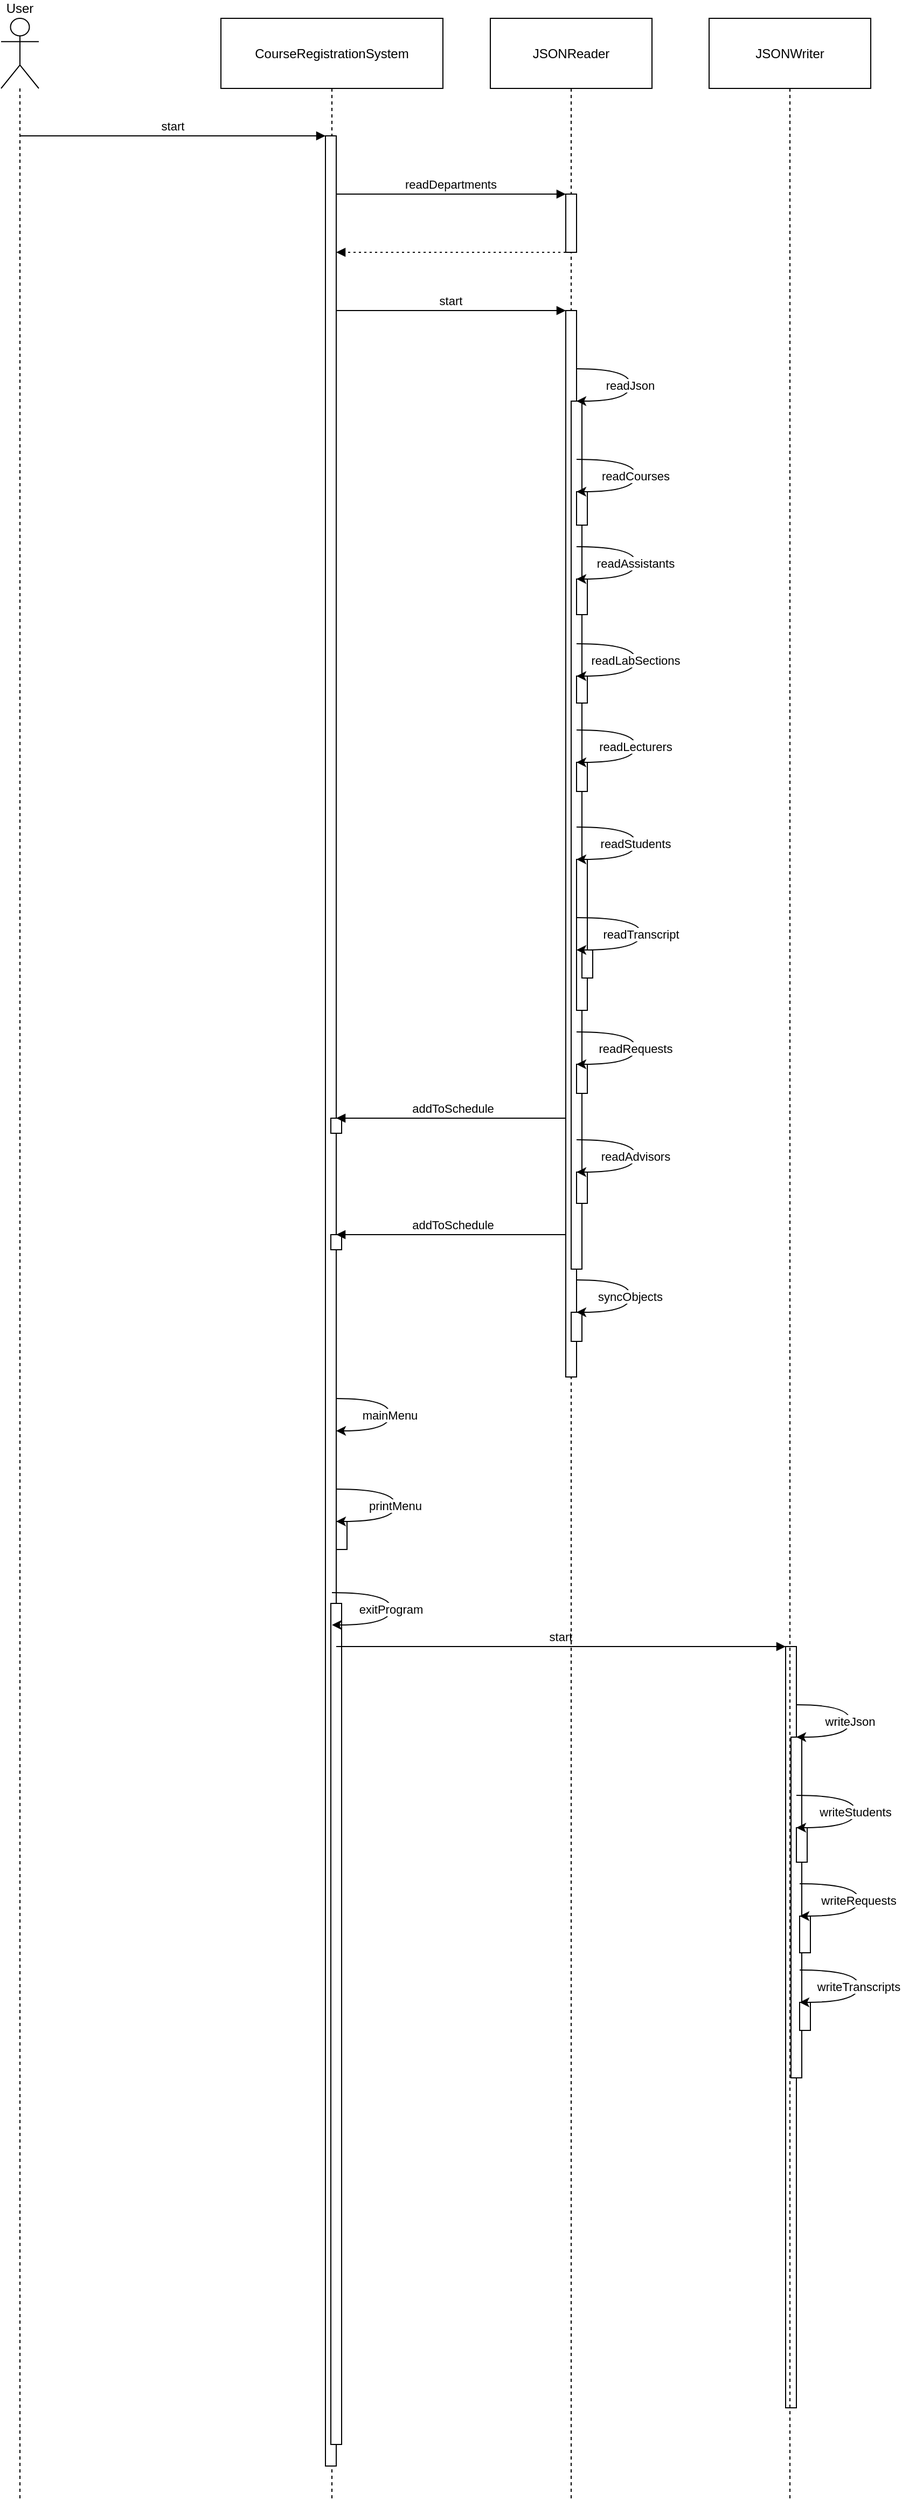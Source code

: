 <mxfile version="22.1.11" type="device">
  <diagram name="Page-1" id="s7ZWXnL7Ev2qUrWu7ymy">
    <mxGraphModel dx="1290" dy="653" grid="1" gridSize="10" guides="1" tooltips="1" connect="1" arrows="1" fold="1" page="1" pageScale="1" pageWidth="827" pageHeight="1169" math="0" shadow="0">
      <root>
        <mxCell id="0" />
        <mxCell id="1" parent="0" />
        <mxCell id="P5vW-YZgbGdRBrL3KoXU-1" value="User" style="shape=umlLifeline;perimeter=lifelinePerimeter;whiteSpace=wrap;container=1;dropTarget=0;collapsible=0;recursiveResize=0;outlineConnect=0;portConstraint=eastwest;newEdgeStyle={&quot;edgeStyle&quot;:&quot;elbowEdgeStyle&quot;,&quot;elbow&quot;:&quot;vertical&quot;,&quot;curved&quot;:0,&quot;rounded&quot;:0};participant=umlActor;verticalAlign=bottom;labelPosition=center;verticalLabelPosition=top;align=center;size=65;" parent="1" vertex="1">
          <mxGeometry x="20" y="20" width="35" height="2300" as="geometry" />
        </mxCell>
        <mxCell id="P5vW-YZgbGdRBrL3KoXU-2" value="CourseRegistrationSystem" style="shape=umlLifeline;perimeter=lifelinePerimeter;whiteSpace=wrap;container=1;dropTarget=0;collapsible=0;recursiveResize=0;outlineConnect=0;portConstraint=eastwest;newEdgeStyle={&quot;edgeStyle&quot;:&quot;elbowEdgeStyle&quot;,&quot;elbow&quot;:&quot;vertical&quot;,&quot;curved&quot;:0,&quot;rounded&quot;:0};size=65;" parent="1" vertex="1">
          <mxGeometry x="224" y="20" width="206" height="2300" as="geometry" />
        </mxCell>
        <mxCell id="P5vW-YZgbGdRBrL3KoXU-3" value="" style="points=[];perimeter=orthogonalPerimeter;outlineConnect=0;targetShapes=umlLifeline;portConstraint=eastwest;newEdgeStyle={&quot;edgeStyle&quot;:&quot;elbowEdgeStyle&quot;,&quot;elbow&quot;:&quot;vertical&quot;,&quot;curved&quot;:0,&quot;rounded&quot;:0}" parent="P5vW-YZgbGdRBrL3KoXU-2" vertex="1">
          <mxGeometry x="97" y="109" width="10" height="2161" as="geometry" />
        </mxCell>
        <mxCell id="P5vW-YZgbGdRBrL3KoXU-6" value="" style="points=[];perimeter=orthogonalPerimeter;outlineConnect=0;targetShapes=umlLifeline;portConstraint=eastwest;newEdgeStyle={&quot;edgeStyle&quot;:&quot;elbowEdgeStyle&quot;,&quot;elbow&quot;:&quot;vertical&quot;,&quot;curved&quot;:0,&quot;rounded&quot;:0}" parent="P5vW-YZgbGdRBrL3KoXU-2" vertex="1">
          <mxGeometry x="102" y="1470" width="10" height="780" as="geometry" />
        </mxCell>
        <mxCell id="P5vW-YZgbGdRBrL3KoXU-4" value="" style="points=[];perimeter=orthogonalPerimeter;outlineConnect=0;targetShapes=umlLifeline;portConstraint=eastwest;newEdgeStyle={&quot;edgeStyle&quot;:&quot;elbowEdgeStyle&quot;,&quot;elbow&quot;:&quot;vertical&quot;,&quot;curved&quot;:0,&quot;rounded&quot;:0}" parent="P5vW-YZgbGdRBrL3KoXU-2" vertex="1">
          <mxGeometry x="102" y="1020" width="10" height="14" as="geometry" />
        </mxCell>
        <mxCell id="P5vW-YZgbGdRBrL3KoXU-5" value="" style="points=[];perimeter=orthogonalPerimeter;outlineConnect=0;targetShapes=umlLifeline;portConstraint=eastwest;newEdgeStyle={&quot;edgeStyle&quot;:&quot;elbowEdgeStyle&quot;,&quot;elbow&quot;:&quot;vertical&quot;,&quot;curved&quot;:0,&quot;rounded&quot;:0}" parent="P5vW-YZgbGdRBrL3KoXU-2" vertex="1">
          <mxGeometry x="102" y="1128" width="10" height="14" as="geometry" />
        </mxCell>
        <mxCell id="P5vW-YZgbGdRBrL3KoXU-59" value="addToSchedule" style="verticalAlign=bottom;endArrow=block;edgeStyle=elbowEdgeStyle;elbow=vertical;curved=0;rounded=0;" parent="P5vW-YZgbGdRBrL3KoXU-2" edge="1">
          <mxGeometry relative="1" as="geometry">
            <Array as="points">
              <mxPoint x="226" y="1020" />
            </Array>
            <mxPoint x="324" y="1020" as="sourcePoint" />
            <mxPoint x="107" y="1020" as="targetPoint" />
          </mxGeometry>
        </mxCell>
        <mxCell id="P5vW-YZgbGdRBrL3KoXU-61" value="addToSchedule" style="verticalAlign=bottom;endArrow=block;edgeStyle=elbowEdgeStyle;elbow=vertical;curved=0;rounded=0;" parent="P5vW-YZgbGdRBrL3KoXU-2" edge="1">
          <mxGeometry relative="1" as="geometry">
            <Array as="points">
              <mxPoint x="226" y="1128" />
            </Array>
            <mxPoint x="324" y="1128" as="sourcePoint" />
            <mxPoint x="107" y="1128" as="targetPoint" />
          </mxGeometry>
        </mxCell>
        <mxCell id="P5vW-YZgbGdRBrL3KoXU-7" value="" style="points=[];perimeter=orthogonalPerimeter;outlineConnect=0;targetShapes=umlLifeline;portConstraint=eastwest;newEdgeStyle={&quot;edgeStyle&quot;:&quot;elbowEdgeStyle&quot;,&quot;elbow&quot;:&quot;vertical&quot;,&quot;curved&quot;:0,&quot;rounded&quot;:0}" parent="P5vW-YZgbGdRBrL3KoXU-2" vertex="1">
          <mxGeometry x="107" y="1394" width="10" height="26" as="geometry" />
        </mxCell>
        <mxCell id="P5vW-YZgbGdRBrL3KoXU-73" value="mainMenu" style="curved=1;rounded=0;" parent="P5vW-YZgbGdRBrL3KoXU-2" edge="1">
          <mxGeometry relative="1" as="geometry">
            <Array as="points">
              <mxPoint x="157" y="1280" />
              <mxPoint x="157" y="1310" />
            </Array>
            <mxPoint x="107" y="1280" as="sourcePoint" />
            <mxPoint x="107" y="1310" as="targetPoint" />
          </mxGeometry>
        </mxCell>
        <mxCell id="P5vW-YZgbGdRBrL3KoXU-74" value="printMenu" style="curved=1;rounded=0;" parent="P5vW-YZgbGdRBrL3KoXU-2" edge="1">
          <mxGeometry relative="1" as="geometry">
            <Array as="points">
              <mxPoint x="162" y="1364" />
              <mxPoint x="162" y="1394" />
            </Array>
            <mxPoint x="107" y="1364" as="sourcePoint" />
            <mxPoint x="107" y="1394" as="targetPoint" />
          </mxGeometry>
        </mxCell>
        <mxCell id="P5vW-YZgbGdRBrL3KoXU-29" value="" style="points=[];perimeter=orthogonalPerimeter;outlineConnect=0;targetShapes=umlLifeline;portConstraint=eastwest;newEdgeStyle={&quot;edgeStyle&quot;:&quot;elbowEdgeStyle&quot;,&quot;elbow&quot;:&quot;vertical&quot;,&quot;curved&quot;:0,&quot;rounded&quot;:0}" parent="P5vW-YZgbGdRBrL3KoXU-2" vertex="1">
          <mxGeometry x="524" y="1510" width="10" height="706" as="geometry" />
        </mxCell>
        <mxCell id="P5vW-YZgbGdRBrL3KoXU-30" value="" style="points=[];perimeter=orthogonalPerimeter;outlineConnect=0;targetShapes=umlLifeline;portConstraint=eastwest;newEdgeStyle={&quot;edgeStyle&quot;:&quot;elbowEdgeStyle&quot;,&quot;elbow&quot;:&quot;vertical&quot;,&quot;curved&quot;:0,&quot;rounded&quot;:0}" parent="P5vW-YZgbGdRBrL3KoXU-2" vertex="1">
          <mxGeometry x="529" y="1594" width="10" height="316" as="geometry" />
        </mxCell>
        <mxCell id="P5vW-YZgbGdRBrL3KoXU-31" value="" style="points=[];perimeter=orthogonalPerimeter;outlineConnect=0;targetShapes=umlLifeline;portConstraint=eastwest;newEdgeStyle={&quot;edgeStyle&quot;:&quot;elbowEdgeStyle&quot;,&quot;elbow&quot;:&quot;vertical&quot;,&quot;curved&quot;:0,&quot;rounded&quot;:0}" parent="P5vW-YZgbGdRBrL3KoXU-2" vertex="1">
          <mxGeometry x="534" y="1678" width="10" height="32" as="geometry" />
        </mxCell>
        <mxCell id="P5vW-YZgbGdRBrL3KoXU-77" value="start" style="verticalAlign=bottom;endArrow=block;edgeStyle=elbowEdgeStyle;elbow=vertical;curved=0;rounded=0;" parent="P5vW-YZgbGdRBrL3KoXU-2" target="P5vW-YZgbGdRBrL3KoXU-29" edge="1">
          <mxGeometry relative="1" as="geometry">
            <Array as="points">
              <mxPoint x="333" y="1510" />
            </Array>
            <mxPoint x="107" y="1510" as="sourcePoint" />
          </mxGeometry>
        </mxCell>
        <mxCell id="P5vW-YZgbGdRBrL3KoXU-78" value="writeJson" style="curved=1;rounded=0;" parent="P5vW-YZgbGdRBrL3KoXU-2" source="P5vW-YZgbGdRBrL3KoXU-29" target="P5vW-YZgbGdRBrL3KoXU-29" edge="1">
          <mxGeometry relative="1" as="geometry">
            <Array as="points">
              <mxPoint x="584" y="1564" />
              <mxPoint x="584" y="1594" />
            </Array>
          </mxGeometry>
        </mxCell>
        <mxCell id="P5vW-YZgbGdRBrL3KoXU-79" value="writeStudents" style="curved=1;rounded=0;" parent="P5vW-YZgbGdRBrL3KoXU-2" source="P5vW-YZgbGdRBrL3KoXU-29" target="P5vW-YZgbGdRBrL3KoXU-29" edge="1">
          <mxGeometry relative="1" as="geometry">
            <Array as="points">
              <mxPoint x="589" y="1648" />
              <mxPoint x="589" y="1678" />
            </Array>
          </mxGeometry>
        </mxCell>
        <mxCell id="P5vW-YZgbGdRBrL3KoXU-15" value="JSONReader" style="shape=umlLifeline;perimeter=lifelinePerimeter;whiteSpace=wrap;container=1;dropTarget=0;collapsible=0;recursiveResize=0;outlineConnect=0;portConstraint=eastwest;newEdgeStyle={&quot;edgeStyle&quot;:&quot;elbowEdgeStyle&quot;,&quot;elbow&quot;:&quot;vertical&quot;,&quot;curved&quot;:0,&quot;rounded&quot;:0};size=65;" parent="1" vertex="1">
          <mxGeometry x="474" y="20" width="150" height="2300" as="geometry" />
        </mxCell>
        <mxCell id="P5vW-YZgbGdRBrL3KoXU-16" value="" style="points=[];perimeter=orthogonalPerimeter;outlineConnect=0;targetShapes=umlLifeline;portConstraint=eastwest;newEdgeStyle={&quot;edgeStyle&quot;:&quot;elbowEdgeStyle&quot;,&quot;elbow&quot;:&quot;vertical&quot;,&quot;curved&quot;:0,&quot;rounded&quot;:0}" parent="P5vW-YZgbGdRBrL3KoXU-15" vertex="1">
          <mxGeometry x="70" y="163" width="10" height="54" as="geometry" />
        </mxCell>
        <mxCell id="P5vW-YZgbGdRBrL3KoXU-17" value="" style="points=[];perimeter=orthogonalPerimeter;outlineConnect=0;targetShapes=umlLifeline;portConstraint=eastwest;newEdgeStyle={&quot;edgeStyle&quot;:&quot;elbowEdgeStyle&quot;,&quot;elbow&quot;:&quot;vertical&quot;,&quot;curved&quot;:0,&quot;rounded&quot;:0}" parent="P5vW-YZgbGdRBrL3KoXU-15" vertex="1">
          <mxGeometry x="70" y="271" width="10" height="989" as="geometry" />
        </mxCell>
        <mxCell id="P5vW-YZgbGdRBrL3KoXU-18" value="" style="points=[];perimeter=orthogonalPerimeter;outlineConnect=0;targetShapes=umlLifeline;portConstraint=eastwest;newEdgeStyle={&quot;edgeStyle&quot;:&quot;elbowEdgeStyle&quot;,&quot;elbow&quot;:&quot;vertical&quot;,&quot;curved&quot;:0,&quot;rounded&quot;:0}" parent="P5vW-YZgbGdRBrL3KoXU-15" vertex="1">
          <mxGeometry x="75" y="355" width="10" height="805" as="geometry" />
        </mxCell>
        <mxCell id="P5vW-YZgbGdRBrL3KoXU-19" value="" style="points=[];perimeter=orthogonalPerimeter;outlineConnect=0;targetShapes=umlLifeline;portConstraint=eastwest;newEdgeStyle={&quot;edgeStyle&quot;:&quot;elbowEdgeStyle&quot;,&quot;elbow&quot;:&quot;vertical&quot;,&quot;curved&quot;:0,&quot;rounded&quot;:0}" parent="P5vW-YZgbGdRBrL3KoXU-15" vertex="1">
          <mxGeometry x="80" y="439" width="10" height="31" as="geometry" />
        </mxCell>
        <mxCell id="P5vW-YZgbGdRBrL3KoXU-20" value="" style="points=[];perimeter=orthogonalPerimeter;outlineConnect=0;targetShapes=umlLifeline;portConstraint=eastwest;newEdgeStyle={&quot;edgeStyle&quot;:&quot;elbowEdgeStyle&quot;,&quot;elbow&quot;:&quot;vertical&quot;,&quot;curved&quot;:0,&quot;rounded&quot;:0}" parent="P5vW-YZgbGdRBrL3KoXU-15" vertex="1">
          <mxGeometry x="80" y="520" width="10" height="33" as="geometry" />
        </mxCell>
        <mxCell id="P5vW-YZgbGdRBrL3KoXU-51" value="readAssistants" style="curved=1;rounded=0;" parent="P5vW-YZgbGdRBrL3KoXU-15" edge="1">
          <mxGeometry relative="1" as="geometry">
            <Array as="points">
              <mxPoint x="135" y="490" />
              <mxPoint x="135" y="520" />
            </Array>
            <mxPoint x="80" y="490" as="sourcePoint" />
            <mxPoint x="80" y="520" as="targetPoint" />
          </mxGeometry>
        </mxCell>
        <mxCell id="P5vW-YZgbGdRBrL3KoXU-21" value="" style="points=[];perimeter=orthogonalPerimeter;outlineConnect=0;targetShapes=umlLifeline;portConstraint=eastwest;newEdgeStyle={&quot;edgeStyle&quot;:&quot;elbowEdgeStyle&quot;,&quot;elbow&quot;:&quot;vertical&quot;,&quot;curved&quot;:0,&quot;rounded&quot;:0}" parent="P5vW-YZgbGdRBrL3KoXU-15" vertex="1">
          <mxGeometry x="80" y="610" width="10" height="25" as="geometry" />
        </mxCell>
        <mxCell id="P5vW-YZgbGdRBrL3KoXU-53" value="readLabSections" style="curved=1;rounded=0;" parent="P5vW-YZgbGdRBrL3KoXU-15" edge="1">
          <mxGeometry relative="1" as="geometry">
            <Array as="points">
              <mxPoint x="135" y="580" />
              <mxPoint x="135" y="610" />
            </Array>
            <mxPoint x="80" y="580" as="sourcePoint" />
            <mxPoint x="80" y="610" as="targetPoint" />
          </mxGeometry>
        </mxCell>
        <mxCell id="P5vW-YZgbGdRBrL3KoXU-22" value="" style="points=[];perimeter=orthogonalPerimeter;outlineConnect=0;targetShapes=umlLifeline;portConstraint=eastwest;newEdgeStyle={&quot;edgeStyle&quot;:&quot;elbowEdgeStyle&quot;,&quot;elbow&quot;:&quot;vertical&quot;,&quot;curved&quot;:0,&quot;rounded&quot;:0}" parent="P5vW-YZgbGdRBrL3KoXU-15" vertex="1">
          <mxGeometry x="80" y="690" width="10" height="27" as="geometry" />
        </mxCell>
        <mxCell id="P5vW-YZgbGdRBrL3KoXU-55" value="readLecturers" style="curved=1;rounded=0;" parent="P5vW-YZgbGdRBrL3KoXU-15" edge="1">
          <mxGeometry relative="1" as="geometry">
            <Array as="points">
              <mxPoint x="135" y="660" />
              <mxPoint x="135" y="690" />
            </Array>
            <mxPoint x="80" y="660" as="sourcePoint" />
            <mxPoint x="80" y="690" as="targetPoint" />
          </mxGeometry>
        </mxCell>
        <mxCell id="P5vW-YZgbGdRBrL3KoXU-23" value="" style="points=[];perimeter=orthogonalPerimeter;outlineConnect=0;targetShapes=umlLifeline;portConstraint=eastwest;newEdgeStyle={&quot;edgeStyle&quot;:&quot;elbowEdgeStyle&quot;,&quot;elbow&quot;:&quot;vertical&quot;,&quot;curved&quot;:0,&quot;rounded&quot;:0}" parent="P5vW-YZgbGdRBrL3KoXU-15" vertex="1">
          <mxGeometry x="80" y="780" width="10" height="140" as="geometry" />
        </mxCell>
        <mxCell id="P5vW-YZgbGdRBrL3KoXU-24" value="" style="points=[];perimeter=orthogonalPerimeter;outlineConnect=0;targetShapes=umlLifeline;portConstraint=eastwest;newEdgeStyle={&quot;edgeStyle&quot;:&quot;elbowEdgeStyle&quot;,&quot;elbow&quot;:&quot;vertical&quot;,&quot;curved&quot;:0,&quot;rounded&quot;:0}" parent="P5vW-YZgbGdRBrL3KoXU-15" vertex="1">
          <mxGeometry x="85" y="864" width="10" height="26" as="geometry" />
        </mxCell>
        <mxCell id="P5vW-YZgbGdRBrL3KoXU-25" value="" style="points=[];perimeter=orthogonalPerimeter;outlineConnect=0;targetShapes=umlLifeline;portConstraint=eastwest;newEdgeStyle={&quot;edgeStyle&quot;:&quot;elbowEdgeStyle&quot;,&quot;elbow&quot;:&quot;vertical&quot;,&quot;curved&quot;:0,&quot;rounded&quot;:0}" parent="P5vW-YZgbGdRBrL3KoXU-15" vertex="1">
          <mxGeometry x="80" y="970" width="10" height="27" as="geometry" />
        </mxCell>
        <mxCell id="P5vW-YZgbGdRBrL3KoXU-26" value="" style="points=[];perimeter=orthogonalPerimeter;outlineConnect=0;targetShapes=umlLifeline;portConstraint=eastwest;newEdgeStyle={&quot;edgeStyle&quot;:&quot;elbowEdgeStyle&quot;,&quot;elbow&quot;:&quot;vertical&quot;,&quot;curved&quot;:0,&quot;rounded&quot;:0}" parent="P5vW-YZgbGdRBrL3KoXU-15" vertex="1">
          <mxGeometry x="80" y="1070" width="10" height="29" as="geometry" />
        </mxCell>
        <mxCell id="P5vW-YZgbGdRBrL3KoXU-65" value="readRequests" style="curved=1;rounded=0;" parent="P5vW-YZgbGdRBrL3KoXU-15" edge="1">
          <mxGeometry relative="1" as="geometry">
            <Array as="points">
              <mxPoint x="135" y="940" />
              <mxPoint x="135" y="970" />
            </Array>
            <mxPoint x="80" y="940" as="sourcePoint" />
            <mxPoint x="80" y="970" as="targetPoint" />
          </mxGeometry>
        </mxCell>
        <mxCell id="P5vW-YZgbGdRBrL3KoXU-67" value="readAdvisors" style="curved=1;rounded=0;" parent="P5vW-YZgbGdRBrL3KoXU-15" edge="1">
          <mxGeometry relative="1" as="geometry">
            <Array as="points">
              <mxPoint x="135" y="1040" />
              <mxPoint x="135" y="1070" />
            </Array>
            <mxPoint x="80" y="1040" as="sourcePoint" />
            <mxPoint x="80" y="1070" as="targetPoint" />
          </mxGeometry>
        </mxCell>
        <mxCell id="P5vW-YZgbGdRBrL3KoXU-57" value="readStudents" style="curved=1;rounded=0;" parent="P5vW-YZgbGdRBrL3KoXU-15" edge="1">
          <mxGeometry relative="1" as="geometry">
            <Array as="points">
              <mxPoint x="135" y="750" />
              <mxPoint x="135" y="780" />
            </Array>
            <mxPoint x="80" y="750" as="sourcePoint" />
            <mxPoint x="80" y="780" as="targetPoint" />
          </mxGeometry>
        </mxCell>
        <mxCell id="P5vW-YZgbGdRBrL3KoXU-58" value="readTranscript" style="curved=1;rounded=0;" parent="P5vW-YZgbGdRBrL3KoXU-15" edge="1">
          <mxGeometry relative="1" as="geometry">
            <Array as="points">
              <mxPoint x="140" y="834" />
              <mxPoint x="140" y="864" />
            </Array>
            <mxPoint x="80" y="834" as="sourcePoint" />
            <mxPoint x="80" y="864" as="targetPoint" />
          </mxGeometry>
        </mxCell>
        <mxCell id="P5vW-YZgbGdRBrL3KoXU-27" value="" style="points=[];perimeter=orthogonalPerimeter;outlineConnect=0;targetShapes=umlLifeline;portConstraint=eastwest;newEdgeStyle={&quot;edgeStyle&quot;:&quot;elbowEdgeStyle&quot;,&quot;elbow&quot;:&quot;vertical&quot;,&quot;curved&quot;:0,&quot;rounded&quot;:0}" parent="P5vW-YZgbGdRBrL3KoXU-15" vertex="1">
          <mxGeometry x="75" y="1200" width="10" height="27" as="geometry" />
        </mxCell>
        <mxCell id="P5vW-YZgbGdRBrL3KoXU-70" value="syncObjects" style="curved=1;rounded=0;" parent="P5vW-YZgbGdRBrL3KoXU-15" edge="1">
          <mxGeometry relative="1" as="geometry">
            <Array as="points">
              <mxPoint x="130" y="1170" />
              <mxPoint x="130" y="1200" />
            </Array>
            <mxPoint x="80" y="1170" as="sourcePoint" />
            <mxPoint x="80" y="1200" as="targetPoint" />
          </mxGeometry>
        </mxCell>
        <mxCell id="P5vW-YZgbGdRBrL3KoXU-28" value="JSONWriter" style="shape=umlLifeline;perimeter=lifelinePerimeter;whiteSpace=wrap;container=1;dropTarget=0;collapsible=0;recursiveResize=0;outlineConnect=0;portConstraint=eastwest;newEdgeStyle={&quot;edgeStyle&quot;:&quot;elbowEdgeStyle&quot;,&quot;elbow&quot;:&quot;vertical&quot;,&quot;curved&quot;:0,&quot;rounded&quot;:0};size=65;" parent="1" vertex="1">
          <mxGeometry x="677" y="20" width="150" height="2300" as="geometry" />
        </mxCell>
        <mxCell id="P5vW-YZgbGdRBrL3KoXU-32" value="" style="points=[];perimeter=orthogonalPerimeter;outlineConnect=0;targetShapes=umlLifeline;portConstraint=eastwest;newEdgeStyle={&quot;edgeStyle&quot;:&quot;elbowEdgeStyle&quot;,&quot;elbow&quot;:&quot;vertical&quot;,&quot;curved&quot;:0,&quot;rounded&quot;:0}" parent="P5vW-YZgbGdRBrL3KoXU-28" vertex="1">
          <mxGeometry x="84" y="1760" width="10" height="34" as="geometry" />
        </mxCell>
        <mxCell id="P5vW-YZgbGdRBrL3KoXU-81" value="writeRequests" style="curved=1;rounded=0;" parent="P5vW-YZgbGdRBrL3KoXU-28" edge="1">
          <mxGeometry relative="1" as="geometry">
            <Array as="points">
              <mxPoint x="139" y="1730" />
              <mxPoint x="139" y="1760" />
            </Array>
            <mxPoint x="84" y="1730" as="sourcePoint" />
            <mxPoint x="84" y="1760" as="targetPoint" />
          </mxGeometry>
        </mxCell>
        <mxCell id="P5vW-YZgbGdRBrL3KoXU-33" value="" style="points=[];perimeter=orthogonalPerimeter;outlineConnect=0;targetShapes=umlLifeline;portConstraint=eastwest;newEdgeStyle={&quot;edgeStyle&quot;:&quot;elbowEdgeStyle&quot;,&quot;elbow&quot;:&quot;vertical&quot;,&quot;curved&quot;:0,&quot;rounded&quot;:0}" parent="P5vW-YZgbGdRBrL3KoXU-28" vertex="1">
          <mxGeometry x="84" y="1840" width="10" height="26" as="geometry" />
        </mxCell>
        <mxCell id="P5vW-YZgbGdRBrL3KoXU-83" value="writeTranscripts" style="curved=1;rounded=0;" parent="P5vW-YZgbGdRBrL3KoXU-28" edge="1">
          <mxGeometry relative="1" as="geometry">
            <Array as="points">
              <mxPoint x="139" y="1810" />
              <mxPoint x="139" y="1840" />
            </Array>
            <mxPoint x="84" y="1810" as="sourcePoint" />
            <mxPoint x="84" y="1840" as="targetPoint" />
          </mxGeometry>
        </mxCell>
        <mxCell id="P5vW-YZgbGdRBrL3KoXU-44" value="start" style="verticalAlign=bottom;endArrow=block;edgeStyle=elbowEdgeStyle;elbow=vertical;curved=0;rounded=0;" parent="1" source="P5vW-YZgbGdRBrL3KoXU-1" target="P5vW-YZgbGdRBrL3KoXU-3" edge="1">
          <mxGeometry relative="1" as="geometry">
            <Array as="points">
              <mxPoint x="219" y="129" />
            </Array>
          </mxGeometry>
        </mxCell>
        <mxCell id="P5vW-YZgbGdRBrL3KoXU-45" value="readDepartments" style="verticalAlign=bottom;endArrow=block;edgeStyle=elbowEdgeStyle;elbow=vertical;curved=0;rounded=0;" parent="1" source="P5vW-YZgbGdRBrL3KoXU-3" target="P5vW-YZgbGdRBrL3KoXU-16" edge="1">
          <mxGeometry relative="1" as="geometry">
            <Array as="points">
              <mxPoint x="448" y="183" />
            </Array>
          </mxGeometry>
        </mxCell>
        <mxCell id="P5vW-YZgbGdRBrL3KoXU-46" value="" style="verticalAlign=bottom;endArrow=block;edgeStyle=elbowEdgeStyle;elbow=horizontal;curved=0;rounded=0;dashed=1;dashPattern=2 3;" parent="1" source="P5vW-YZgbGdRBrL3KoXU-16" target="P5vW-YZgbGdRBrL3KoXU-3" edge="1">
          <mxGeometry relative="1" as="geometry">
            <Array as="points">
              <mxPoint x="446" y="237" />
            </Array>
          </mxGeometry>
        </mxCell>
        <mxCell id="P5vW-YZgbGdRBrL3KoXU-47" value="start" style="verticalAlign=bottom;endArrow=block;edgeStyle=elbowEdgeStyle;elbow=vertical;curved=0;rounded=0;" parent="1" source="P5vW-YZgbGdRBrL3KoXU-3" target="P5vW-YZgbGdRBrL3KoXU-17" edge="1">
          <mxGeometry relative="1" as="geometry">
            <Array as="points">
              <mxPoint x="448" y="291" />
            </Array>
          </mxGeometry>
        </mxCell>
        <mxCell id="P5vW-YZgbGdRBrL3KoXU-48" value="readJson" style="curved=1;rounded=0;" parent="1" source="P5vW-YZgbGdRBrL3KoXU-17" target="P5vW-YZgbGdRBrL3KoXU-17" edge="1">
          <mxGeometry relative="1" as="geometry">
            <Array as="points">
              <mxPoint x="604" y="345" />
              <mxPoint x="604" y="375" />
            </Array>
          </mxGeometry>
        </mxCell>
        <mxCell id="P5vW-YZgbGdRBrL3KoXU-49" value="readCourses" style="curved=1;rounded=0;" parent="1" source="P5vW-YZgbGdRBrL3KoXU-17" target="P5vW-YZgbGdRBrL3KoXU-17" edge="1">
          <mxGeometry relative="1" as="geometry">
            <Array as="points">
              <mxPoint x="609" y="429" />
              <mxPoint x="609" y="459" />
            </Array>
          </mxGeometry>
        </mxCell>
        <mxCell id="P5vW-YZgbGdRBrL3KoXU-76" value="exitProgram" style="curved=1;rounded=0;" parent="1" edge="1">
          <mxGeometry relative="1" as="geometry">
            <Array as="points">
              <mxPoint x="382" y="1480" />
              <mxPoint x="382" y="1510" />
            </Array>
            <mxPoint x="327" y="1480" as="sourcePoint" />
            <mxPoint x="327" y="1510" as="targetPoint" />
          </mxGeometry>
        </mxCell>
      </root>
    </mxGraphModel>
  </diagram>
</mxfile>
